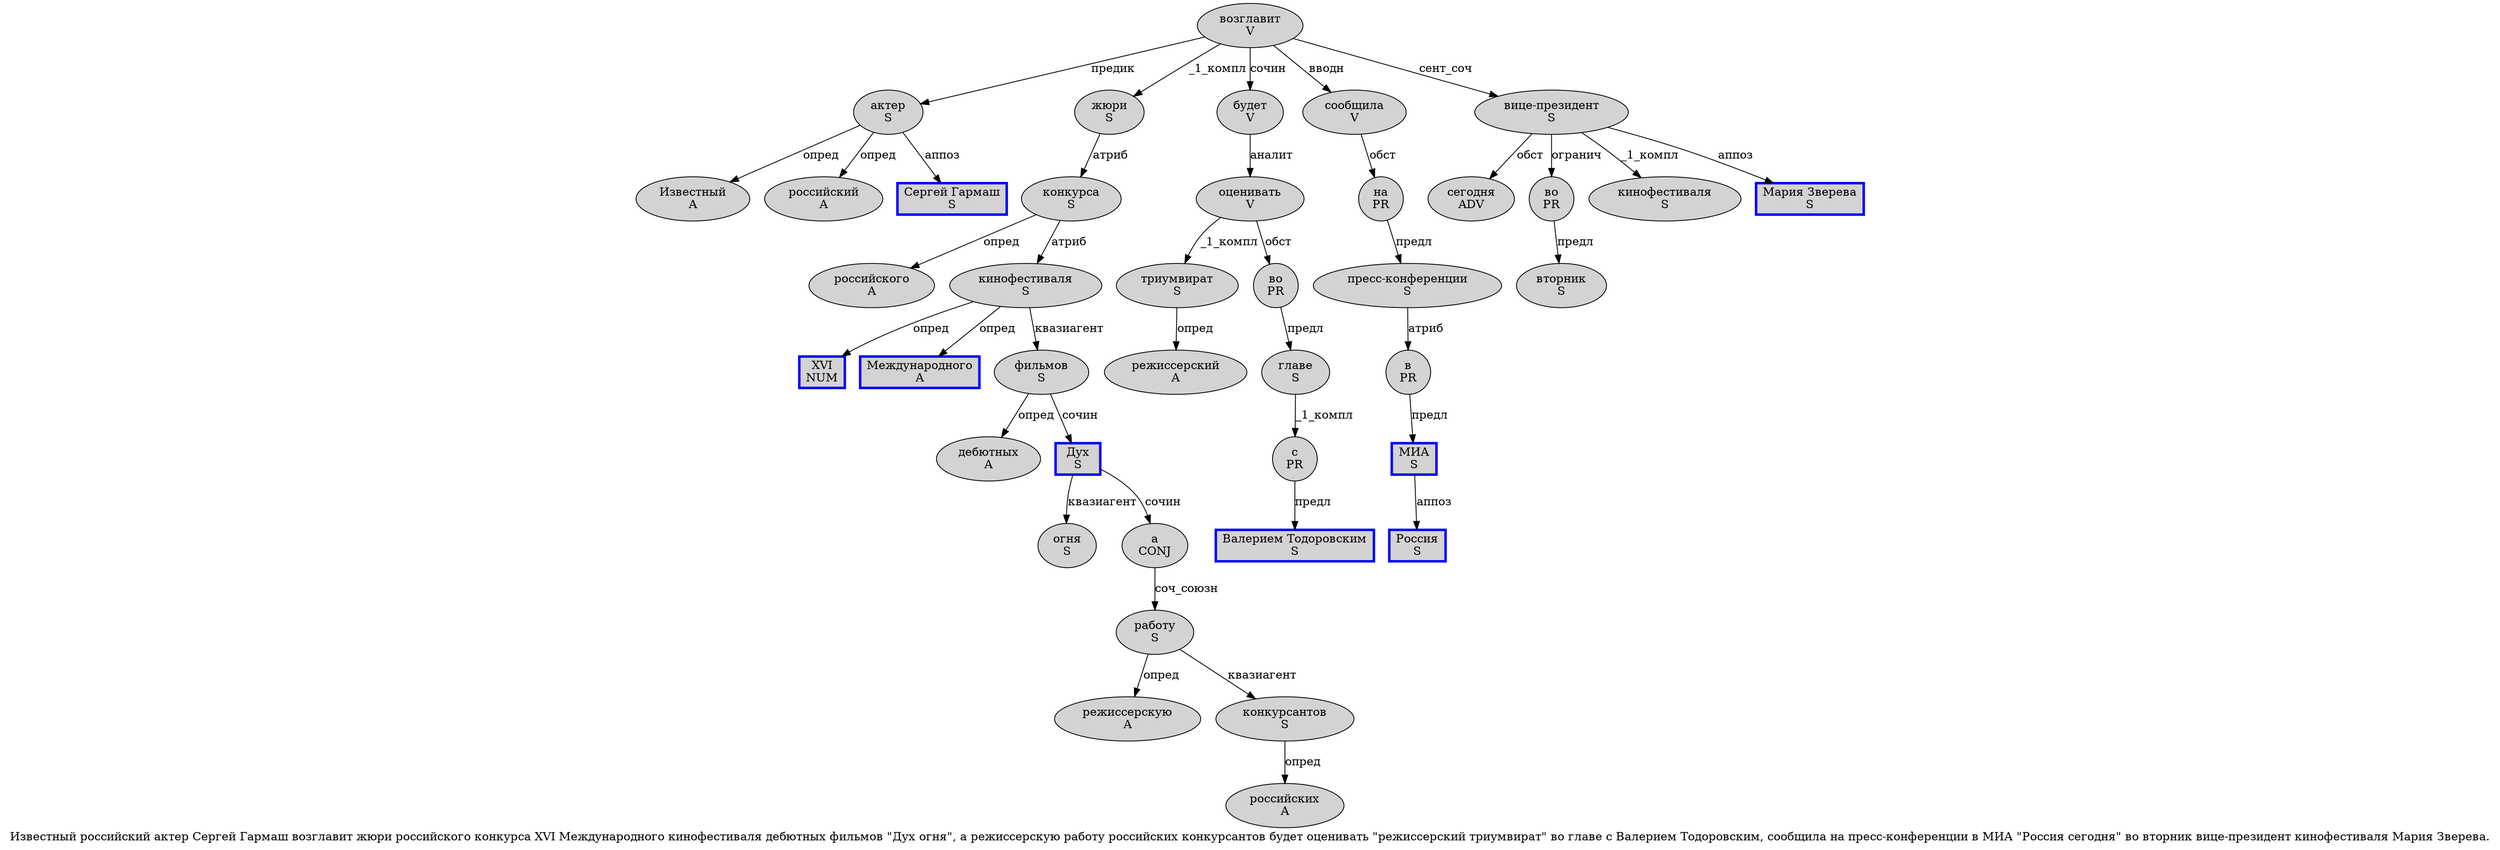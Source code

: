 digraph SENTENCE_574 {
	graph [label="Известный российский актер Сергей Гармаш возглавит жюри российского конкурса XVI Международного кинофестиваля дебютных фильмов \"Дух огня\", а режиссерскую работу российских конкурсантов будет оценивать \"режиссерский триумвират\" во главе с Валерием Тодоровским, сообщила на пресс-конференции в МИА \"Россия сегодня\" во вторник вице-президент кинофестиваля Мария Зверева."]
	node [style=filled]
		0 [label="Известный
A" color="" fillcolor=lightgray penwidth=1 shape=ellipse]
		1 [label="российский
A" color="" fillcolor=lightgray penwidth=1 shape=ellipse]
		2 [label="актер
S" color="" fillcolor=lightgray penwidth=1 shape=ellipse]
		3 [label="Сергей Гармаш
S" color=blue fillcolor=lightgray penwidth=3 shape=box]
		4 [label="возглавит
V" color="" fillcolor=lightgray penwidth=1 shape=ellipse]
		5 [label="жюри
S" color="" fillcolor=lightgray penwidth=1 shape=ellipse]
		6 [label="российского
A" color="" fillcolor=lightgray penwidth=1 shape=ellipse]
		7 [label="конкурса
S" color="" fillcolor=lightgray penwidth=1 shape=ellipse]
		8 [label="XVI
NUM" color=blue fillcolor=lightgray penwidth=3 shape=box]
		9 [label="Международного
A" color=blue fillcolor=lightgray penwidth=3 shape=box]
		10 [label="кинофестиваля
S" color="" fillcolor=lightgray penwidth=1 shape=ellipse]
		11 [label="дебютных
A" color="" fillcolor=lightgray penwidth=1 shape=ellipse]
		12 [label="фильмов
S" color="" fillcolor=lightgray penwidth=1 shape=ellipse]
		14 [label="Дух
S" color=blue fillcolor=lightgray penwidth=3 shape=box]
		15 [label="огня
S" color="" fillcolor=lightgray penwidth=1 shape=ellipse]
		18 [label="а
CONJ" color="" fillcolor=lightgray penwidth=1 shape=ellipse]
		19 [label="режиссерскую
A" color="" fillcolor=lightgray penwidth=1 shape=ellipse]
		20 [label="работу
S" color="" fillcolor=lightgray penwidth=1 shape=ellipse]
		21 [label="российских
A" color="" fillcolor=lightgray penwidth=1 shape=ellipse]
		22 [label="конкурсантов
S" color="" fillcolor=lightgray penwidth=1 shape=ellipse]
		23 [label="будет
V" color="" fillcolor=lightgray penwidth=1 shape=ellipse]
		24 [label="оценивать
V" color="" fillcolor=lightgray penwidth=1 shape=ellipse]
		26 [label="режиссерский
A" color="" fillcolor=lightgray penwidth=1 shape=ellipse]
		27 [label="триумвират
S" color="" fillcolor=lightgray penwidth=1 shape=ellipse]
		29 [label="во
PR" color="" fillcolor=lightgray penwidth=1 shape=ellipse]
		30 [label="главе
S" color="" fillcolor=lightgray penwidth=1 shape=ellipse]
		31 [label="с
PR" color="" fillcolor=lightgray penwidth=1 shape=ellipse]
		32 [label="Валерием Тодоровским
S" color=blue fillcolor=lightgray penwidth=3 shape=box]
		34 [label="сообщила
V" color="" fillcolor=lightgray penwidth=1 shape=ellipse]
		35 [label="на
PR" color="" fillcolor=lightgray penwidth=1 shape=ellipse]
		36 [label="пресс-конференции
S" color="" fillcolor=lightgray penwidth=1 shape=ellipse]
		37 [label="в
PR" color="" fillcolor=lightgray penwidth=1 shape=ellipse]
		38 [label="МИА
S" color=blue fillcolor=lightgray penwidth=3 shape=box]
		40 [label="Россия
S" color=blue fillcolor=lightgray penwidth=3 shape=box]
		41 [label="сегодня
ADV" color="" fillcolor=lightgray penwidth=1 shape=ellipse]
		43 [label="во
PR" color="" fillcolor=lightgray penwidth=1 shape=ellipse]
		44 [label="вторник
S" color="" fillcolor=lightgray penwidth=1 shape=ellipse]
		45 [label="вице-президент
S" color="" fillcolor=lightgray penwidth=1 shape=ellipse]
		46 [label="кинофестиваля
S" color="" fillcolor=lightgray penwidth=1 shape=ellipse]
		47 [label="Мария Зверева
S" color=blue fillcolor=lightgray penwidth=3 shape=box]
			4 -> 2 [label="предик"]
			4 -> 5 [label="_1_компл"]
			4 -> 23 [label="сочин"]
			4 -> 34 [label="вводн"]
			4 -> 45 [label="сент_соч"]
			43 -> 44 [label="предл"]
			38 -> 40 [label="аппоз"]
			34 -> 35 [label="обст"]
			20 -> 19 [label="опред"]
			20 -> 22 [label="квазиагент"]
			2 -> 0 [label="опред"]
			2 -> 1 [label="опред"]
			2 -> 3 [label="аппоз"]
			18 -> 20 [label="соч_союзн"]
			7 -> 6 [label="опред"]
			7 -> 10 [label="атриб"]
			35 -> 36 [label="предл"]
			24 -> 27 [label="_1_компл"]
			24 -> 29 [label="обст"]
			5 -> 7 [label="атриб"]
			36 -> 37 [label="атриб"]
			14 -> 15 [label="квазиагент"]
			14 -> 18 [label="сочин"]
			12 -> 11 [label="опред"]
			12 -> 14 [label="сочин"]
			29 -> 30 [label="предл"]
			23 -> 24 [label="аналит"]
			27 -> 26 [label="опред"]
			45 -> 41 [label="обст"]
			45 -> 43 [label="огранич"]
			45 -> 46 [label="_1_компл"]
			45 -> 47 [label="аппоз"]
			30 -> 31 [label="_1_компл"]
			10 -> 8 [label="опред"]
			10 -> 9 [label="опред"]
			10 -> 12 [label="квазиагент"]
			22 -> 21 [label="опред"]
			31 -> 32 [label="предл"]
			37 -> 38 [label="предл"]
}